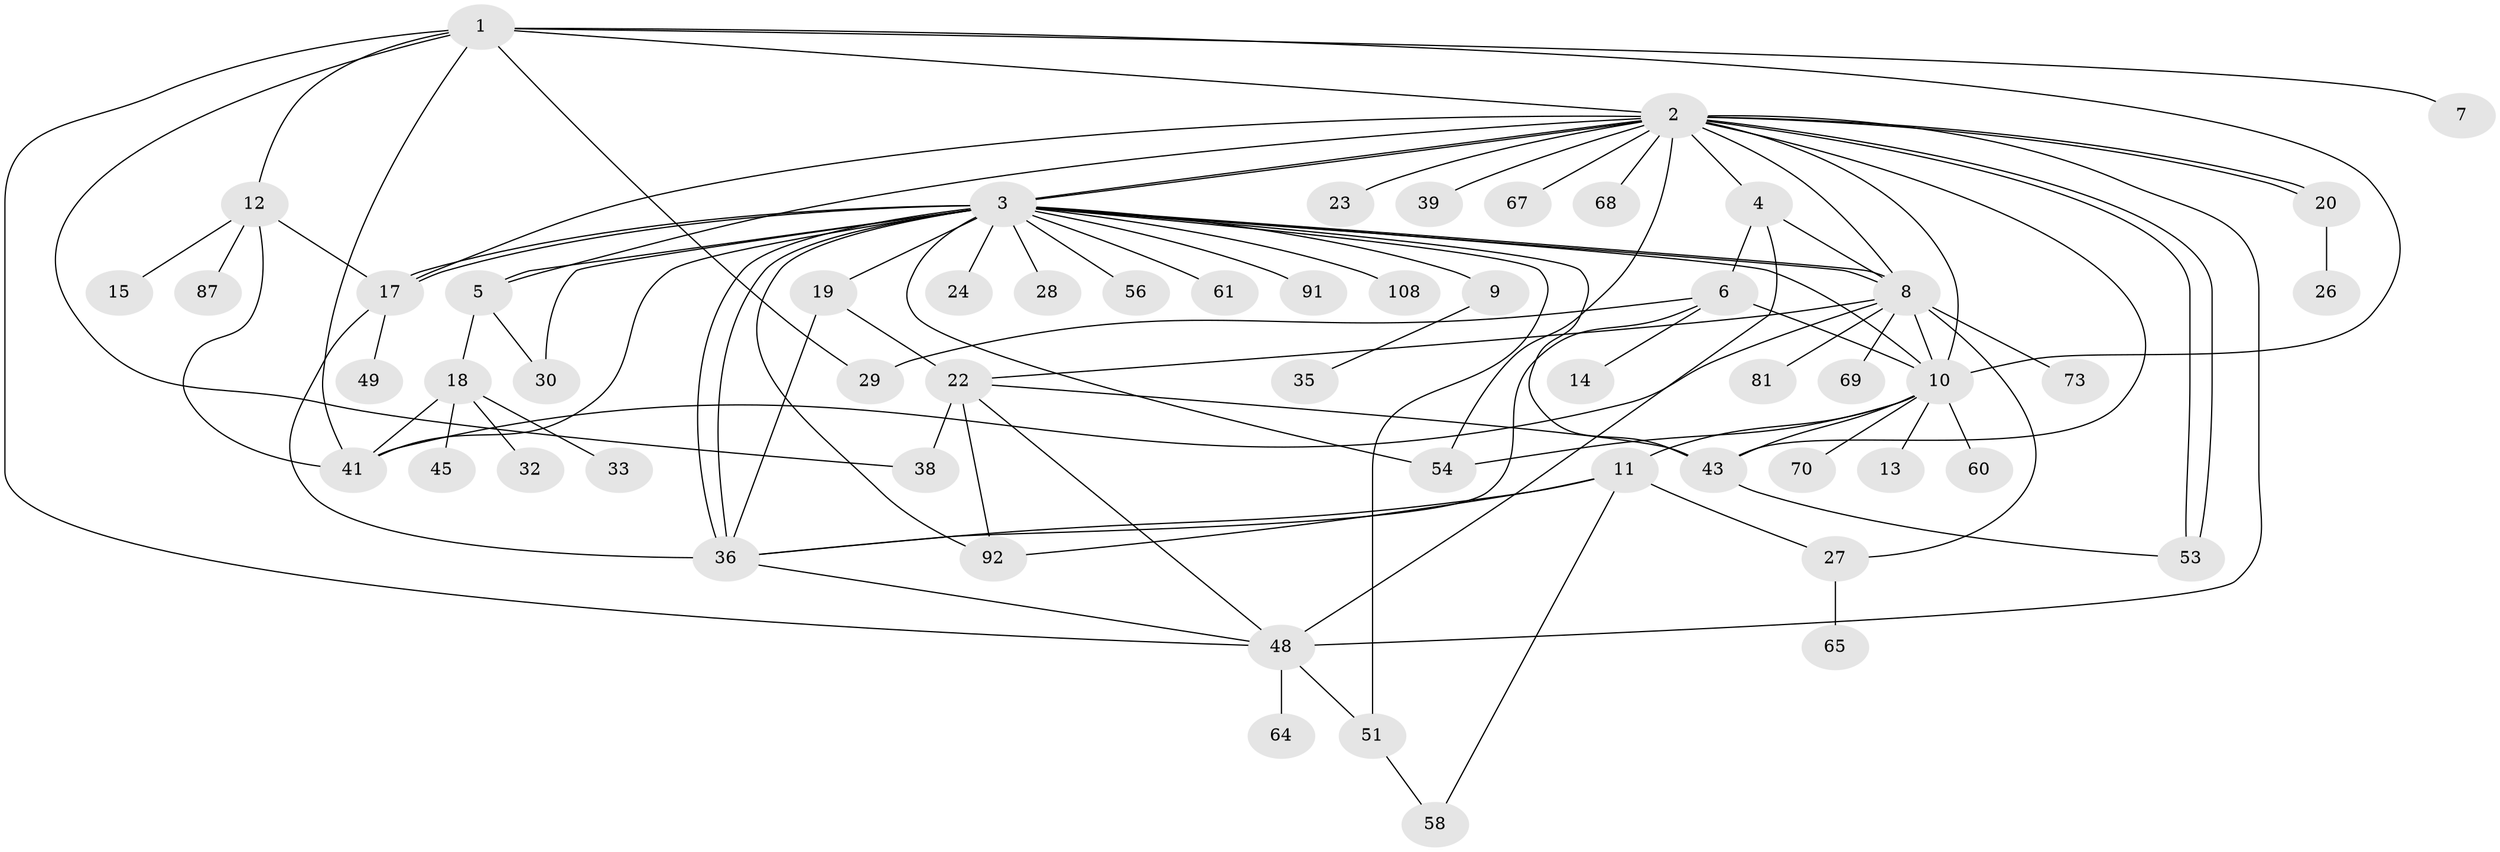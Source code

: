 // original degree distribution, {9: 0.017543859649122806, 25: 0.008771929824561403, 28: 0.008771929824561403, 4: 0.06140350877192982, 5: 0.05263157894736842, 1: 0.4649122807017544, 12: 0.008771929824561403, 2: 0.19298245614035087, 15: 0.008771929824561403, 3: 0.14912280701754385, 6: 0.017543859649122806, 8: 0.008771929824561403}
// Generated by graph-tools (version 1.1) at 2025/14/03/09/25 04:14:23]
// undirected, 57 vertices, 98 edges
graph export_dot {
graph [start="1"]
  node [color=gray90,style=filled];
  1 [super="+16"];
  2 [super="+25+46+75+99+106+85+110+101+103+83"];
  3 [super="+57"];
  4;
  5 [super="+52"];
  6;
  7;
  8 [super="+42"];
  9;
  10 [super="+78+21+47+44+40"];
  11 [super="+50"];
  12;
  13;
  14 [super="+100"];
  15;
  17 [super="+34"];
  18 [super="+112"];
  19;
  20;
  22 [super="+31+76+102"];
  23;
  24;
  26;
  27 [super="+79"];
  28;
  29 [super="+55"];
  30;
  32;
  33;
  35;
  36 [super="+72+82+37"];
  38 [super="+88"];
  39;
  41 [super="+62+90"];
  43 [super="+66+94+71"];
  45;
  48 [super="+93+59"];
  49;
  51 [super="+63"];
  53;
  54;
  56;
  58;
  60;
  61;
  64;
  65;
  67;
  68;
  69;
  70;
  73;
  81;
  87;
  91;
  92 [super="+104"];
  108;
  1 -- 2;
  1 -- 7;
  1 -- 10;
  1 -- 12;
  1 -- 29;
  1 -- 38;
  1 -- 48;
  1 -- 41;
  2 -- 3;
  2 -- 3;
  2 -- 4;
  2 -- 5;
  2 -- 8;
  2 -- 20;
  2 -- 20;
  2 -- 23;
  2 -- 39;
  2 -- 53;
  2 -- 53;
  2 -- 54;
  2 -- 67;
  2 -- 17;
  2 -- 10;
  2 -- 68;
  2 -- 43;
  2 -- 48;
  3 -- 8;
  3 -- 8;
  3 -- 9;
  3 -- 10 [weight=2];
  3 -- 17 [weight=2];
  3 -- 17;
  3 -- 19;
  3 -- 24;
  3 -- 28;
  3 -- 30;
  3 -- 36 [weight=2];
  3 -- 36;
  3 -- 41 [weight=2];
  3 -- 51;
  3 -- 56;
  3 -- 61;
  3 -- 91;
  3 -- 92;
  3 -- 108;
  3 -- 43;
  3 -- 5;
  3 -- 54;
  4 -- 6;
  4 -- 8;
  4 -- 48;
  5 -- 18;
  5 -- 30;
  6 -- 10;
  6 -- 14;
  6 -- 29;
  6 -- 36;
  8 -- 27;
  8 -- 69;
  8 -- 73;
  8 -- 81;
  8 -- 22;
  8 -- 41;
  8 -- 10;
  9 -- 35;
  10 -- 11;
  10 -- 13;
  10 -- 43;
  10 -- 60;
  10 -- 70;
  10 -- 54;
  11 -- 36;
  11 -- 58;
  11 -- 92;
  11 -- 27;
  12 -- 15;
  12 -- 87;
  12 -- 17;
  12 -- 41;
  17 -- 49;
  17 -- 36;
  18 -- 32;
  18 -- 33;
  18 -- 45;
  18 -- 41;
  19 -- 22;
  19 -- 36;
  20 -- 26;
  22 -- 38 [weight=2];
  22 -- 43;
  22 -- 92;
  22 -- 48;
  27 -- 65;
  36 -- 48;
  43 -- 53;
  48 -- 64;
  48 -- 51;
  51 -- 58;
}
